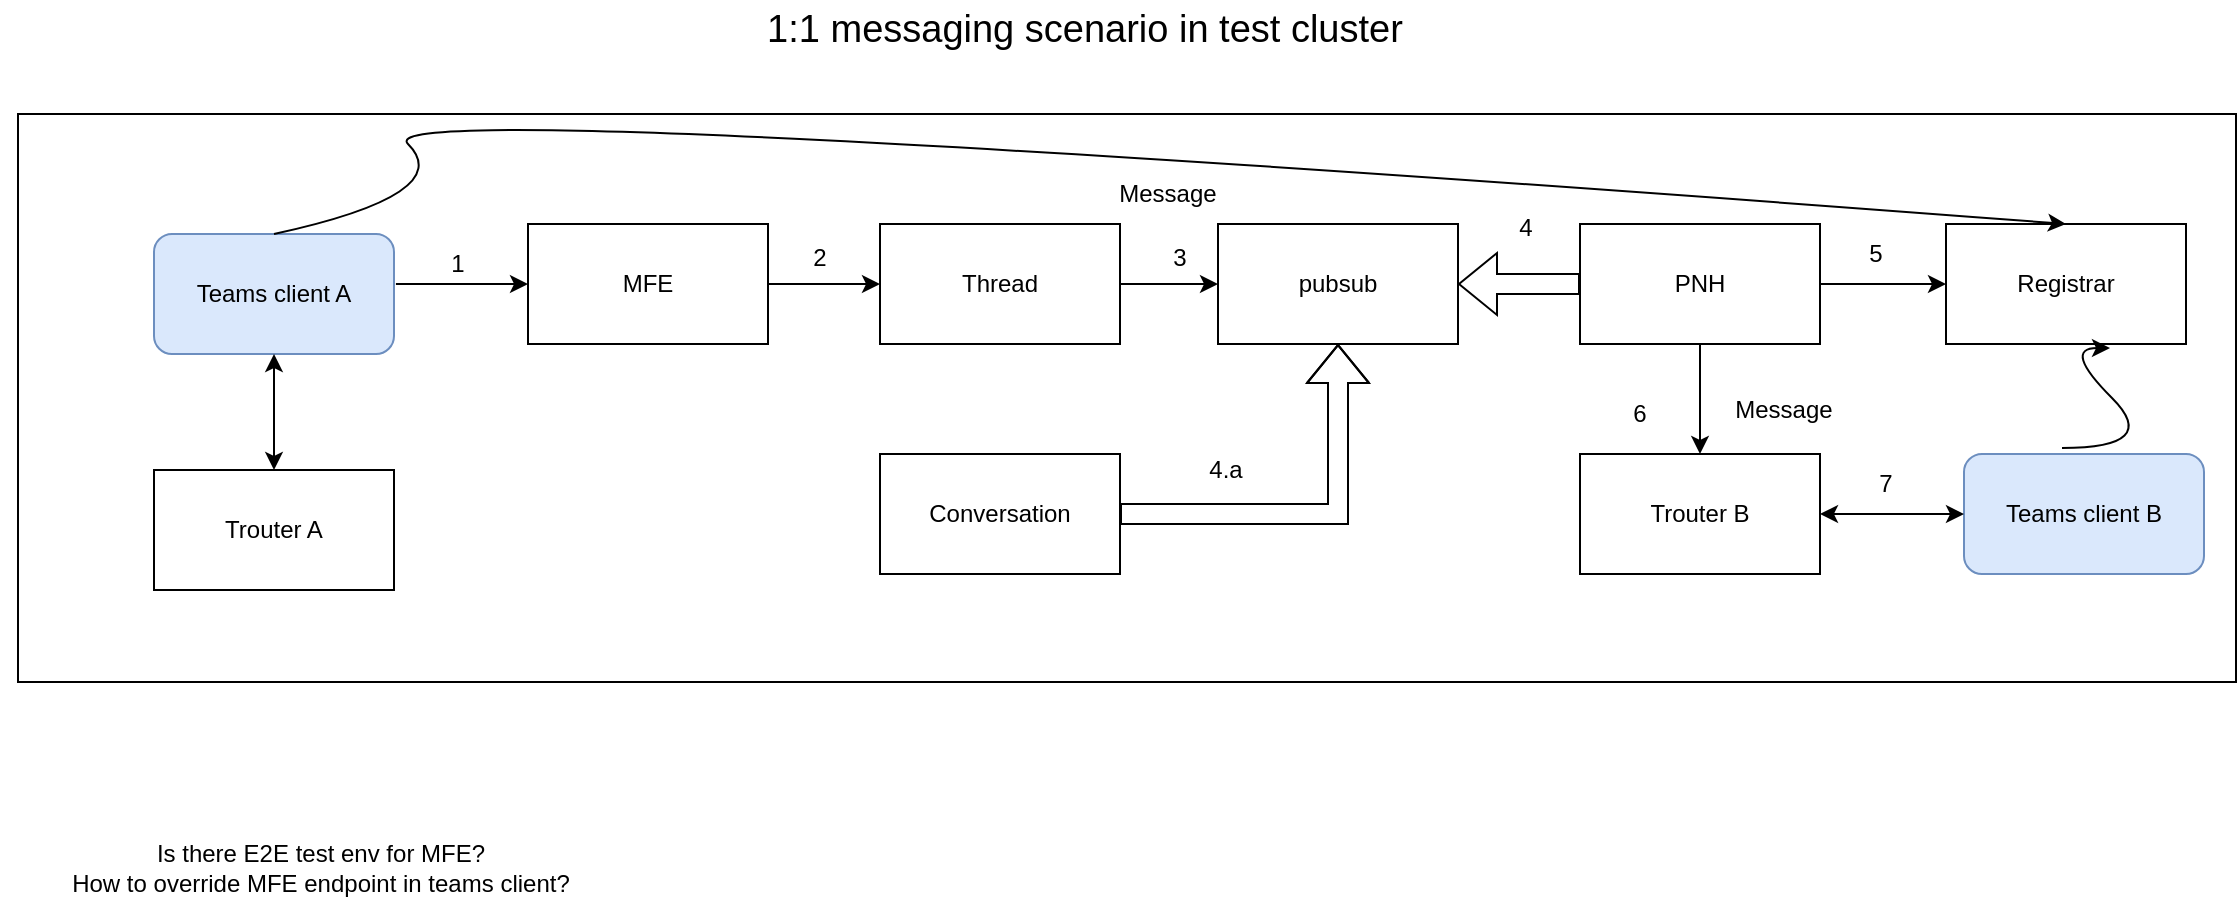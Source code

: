 <mxfile version="24.4.13" type="github">
  <diagram name="Page-1" id="89X0OO9_uZhQcRqU3iFE">
    <mxGraphModel dx="2828" dy="943" grid="0" gridSize="10" guides="1" tooltips="1" connect="1" arrows="1" fold="1" page="1" pageScale="1" pageWidth="1100" pageHeight="850" math="0" shadow="0">
      <root>
        <mxCell id="0" />
        <mxCell id="1" parent="0" />
        <mxCell id="JYjwAP-SkP5F_5M3dpSB-24" value="" style="rounded=0;whiteSpace=wrap;html=1;" vertex="1" parent="1">
          <mxGeometry x="-5" y="247" width="1109" height="284" as="geometry" />
        </mxCell>
        <mxCell id="JYjwAP-SkP5F_5M3dpSB-1" value="Teams client A" style="rounded=1;whiteSpace=wrap;html=1;fillColor=#dae8fc;strokeColor=#6c8ebf;" vertex="1" parent="1">
          <mxGeometry x="63" y="307" width="120" height="60" as="geometry" />
        </mxCell>
        <mxCell id="JYjwAP-SkP5F_5M3dpSB-2" value="Teams client B" style="rounded=1;whiteSpace=wrap;html=1;fillColor=#dae8fc;strokeColor=#6c8ebf;" vertex="1" parent="1">
          <mxGeometry x="968" y="417" width="120" height="60" as="geometry" />
        </mxCell>
        <mxCell id="JYjwAP-SkP5F_5M3dpSB-3" value="MFE" style="rounded=0;whiteSpace=wrap;html=1;" vertex="1" parent="1">
          <mxGeometry x="250" y="302" width="120" height="60" as="geometry" />
        </mxCell>
        <mxCell id="JYjwAP-SkP5F_5M3dpSB-4" value="Thread" style="rounded=0;whiteSpace=wrap;html=1;" vertex="1" parent="1">
          <mxGeometry x="426" y="302" width="120" height="60" as="geometry" />
        </mxCell>
        <mxCell id="JYjwAP-SkP5F_5M3dpSB-5" value="Conversation" style="rounded=0;whiteSpace=wrap;html=1;" vertex="1" parent="1">
          <mxGeometry x="426" y="417" width="120" height="60" as="geometry" />
        </mxCell>
        <mxCell id="JYjwAP-SkP5F_5M3dpSB-6" value="pubsub" style="rounded=0;whiteSpace=wrap;html=1;" vertex="1" parent="1">
          <mxGeometry x="595" y="302" width="120" height="60" as="geometry" />
        </mxCell>
        <mxCell id="JYjwAP-SkP5F_5M3dpSB-7" value="PNH" style="rounded=0;whiteSpace=wrap;html=1;" vertex="1" parent="1">
          <mxGeometry x="776" y="302" width="120" height="60" as="geometry" />
        </mxCell>
        <mxCell id="JYjwAP-SkP5F_5M3dpSB-8" value="Registrar" style="rounded=0;whiteSpace=wrap;html=1;" vertex="1" parent="1">
          <mxGeometry x="959" y="302" width="120" height="60" as="geometry" />
        </mxCell>
        <mxCell id="JYjwAP-SkP5F_5M3dpSB-9" value="Trouter B" style="rounded=0;whiteSpace=wrap;html=1;" vertex="1" parent="1">
          <mxGeometry x="776" y="417" width="120" height="60" as="geometry" />
        </mxCell>
        <mxCell id="JYjwAP-SkP5F_5M3dpSB-10" value="" style="endArrow=classic;startArrow=classic;html=1;rounded=0;exitX=1;exitY=0.5;exitDx=0;exitDy=0;entryX=0;entryY=0.5;entryDx=0;entryDy=0;" edge="1" parent="1" source="JYjwAP-SkP5F_5M3dpSB-9" target="JYjwAP-SkP5F_5M3dpSB-2">
          <mxGeometry width="50" height="50" relative="1" as="geometry">
            <mxPoint x="882" y="539" as="sourcePoint" />
            <mxPoint x="932" y="489" as="targetPoint" />
          </mxGeometry>
        </mxCell>
        <mxCell id="JYjwAP-SkP5F_5M3dpSB-11" value="Trouter A" style="rounded=0;whiteSpace=wrap;html=1;" vertex="1" parent="1">
          <mxGeometry x="63" y="425" width="120" height="60" as="geometry" />
        </mxCell>
        <mxCell id="JYjwAP-SkP5F_5M3dpSB-12" value="" style="endArrow=classic;startArrow=classic;html=1;rounded=0;entryX=0.5;entryY=1;entryDx=0;entryDy=0;exitX=0.5;exitY=0;exitDx=0;exitDy=0;" edge="1" parent="1" source="JYjwAP-SkP5F_5M3dpSB-11" target="JYjwAP-SkP5F_5M3dpSB-1">
          <mxGeometry width="50" height="50" relative="1" as="geometry">
            <mxPoint x="84" y="429" as="sourcePoint" />
            <mxPoint x="134" y="379" as="targetPoint" />
          </mxGeometry>
        </mxCell>
        <mxCell id="JYjwAP-SkP5F_5M3dpSB-13" value="" style="endArrow=classic;html=1;rounded=0;exitX=1.008;exitY=0.417;exitDx=0;exitDy=0;exitPerimeter=0;entryX=0;entryY=0.5;entryDx=0;entryDy=0;" edge="1" parent="1" source="JYjwAP-SkP5F_5M3dpSB-1" target="JYjwAP-SkP5F_5M3dpSB-3">
          <mxGeometry width="50" height="50" relative="1" as="geometry">
            <mxPoint x="217" y="251" as="sourcePoint" />
            <mxPoint x="267" y="201" as="targetPoint" />
          </mxGeometry>
        </mxCell>
        <mxCell id="JYjwAP-SkP5F_5M3dpSB-14" value="" style="endArrow=classic;html=1;rounded=0;exitX=1;exitY=0.5;exitDx=0;exitDy=0;entryX=0;entryY=0.5;entryDx=0;entryDy=0;" edge="1" parent="1" source="JYjwAP-SkP5F_5M3dpSB-3" target="JYjwAP-SkP5F_5M3dpSB-4">
          <mxGeometry width="50" height="50" relative="1" as="geometry">
            <mxPoint x="391" y="287" as="sourcePoint" />
            <mxPoint x="441" y="237" as="targetPoint" />
          </mxGeometry>
        </mxCell>
        <mxCell id="JYjwAP-SkP5F_5M3dpSB-15" value="" style="endArrow=classic;html=1;rounded=0;exitX=1;exitY=0.5;exitDx=0;exitDy=0;" edge="1" parent="1" source="JYjwAP-SkP5F_5M3dpSB-4" target="JYjwAP-SkP5F_5M3dpSB-6">
          <mxGeometry width="50" height="50" relative="1" as="geometry">
            <mxPoint x="605" y="283" as="sourcePoint" />
            <mxPoint x="655" y="233" as="targetPoint" />
          </mxGeometry>
        </mxCell>
        <mxCell id="JYjwAP-SkP5F_5M3dpSB-17" value="" style="endArrow=classic;html=1;rounded=0;exitX=1;exitY=0.5;exitDx=0;exitDy=0;" edge="1" parent="1" source="JYjwAP-SkP5F_5M3dpSB-7" target="JYjwAP-SkP5F_5M3dpSB-8">
          <mxGeometry width="50" height="50" relative="1" as="geometry">
            <mxPoint x="941" y="300" as="sourcePoint" />
            <mxPoint x="991" y="250" as="targetPoint" />
          </mxGeometry>
        </mxCell>
        <mxCell id="JYjwAP-SkP5F_5M3dpSB-18" value="" style="endArrow=classic;html=1;rounded=0;exitX=0.5;exitY=1;exitDx=0;exitDy=0;" edge="1" parent="1" source="JYjwAP-SkP5F_5M3dpSB-7" target="JYjwAP-SkP5F_5M3dpSB-9">
          <mxGeometry width="50" height="50" relative="1" as="geometry">
            <mxPoint x="844" y="635" as="sourcePoint" />
            <mxPoint x="894" y="585" as="targetPoint" />
          </mxGeometry>
        </mxCell>
        <mxCell id="JYjwAP-SkP5F_5M3dpSB-20" value="" style="shape=flexArrow;endArrow=classic;html=1;rounded=0;entryX=1;entryY=0.5;entryDx=0;entryDy=0;" edge="1" parent="1" source="JYjwAP-SkP5F_5M3dpSB-7" target="JYjwAP-SkP5F_5M3dpSB-6">
          <mxGeometry width="50" height="50" relative="1" as="geometry">
            <mxPoint x="711" y="409" as="sourcePoint" />
            <mxPoint x="761" y="359" as="targetPoint" />
          </mxGeometry>
        </mxCell>
        <mxCell id="JYjwAP-SkP5F_5M3dpSB-21" value="" style="shape=flexArrow;endArrow=classic;html=1;rounded=0;exitX=1;exitY=0.5;exitDx=0;exitDy=0;entryX=0.5;entryY=1;entryDx=0;entryDy=0;" edge="1" parent="1" source="JYjwAP-SkP5F_5M3dpSB-5" target="JYjwAP-SkP5F_5M3dpSB-6">
          <mxGeometry width="50" height="50" relative="1" as="geometry">
            <mxPoint x="605" y="461" as="sourcePoint" />
            <mxPoint x="655" y="411" as="targetPoint" />
            <Array as="points">
              <mxPoint x="655" y="447" />
            </Array>
          </mxGeometry>
        </mxCell>
        <mxCell id="JYjwAP-SkP5F_5M3dpSB-22" value="Message" style="text;html=1;align=center;verticalAlign=middle;whiteSpace=wrap;rounded=0;" vertex="1" parent="1">
          <mxGeometry x="540" y="272" width="60" height="30" as="geometry" />
        </mxCell>
        <mxCell id="JYjwAP-SkP5F_5M3dpSB-23" value="Message" style="text;html=1;align=center;verticalAlign=middle;whiteSpace=wrap;rounded=0;" vertex="1" parent="1">
          <mxGeometry x="848" y="380" width="60" height="30" as="geometry" />
        </mxCell>
        <mxCell id="JYjwAP-SkP5F_5M3dpSB-25" value="Is there E2E test env for MFE?&lt;div&gt;How to override MFE endpoint in teams client?&lt;/div&gt;" style="text;html=1;align=center;verticalAlign=middle;whiteSpace=wrap;rounded=0;" vertex="1" parent="1">
          <mxGeometry x="-14" y="609" width="321" height="30" as="geometry" />
        </mxCell>
        <mxCell id="JYjwAP-SkP5F_5M3dpSB-26" value="" style="curved=1;endArrow=classic;html=1;rounded=0;exitX=0.5;exitY=0;exitDx=0;exitDy=0;entryX=0.5;entryY=0;entryDx=0;entryDy=0;" edge="1" parent="1" source="JYjwAP-SkP5F_5M3dpSB-1" target="JYjwAP-SkP5F_5M3dpSB-8">
          <mxGeometry width="50" height="50" relative="1" as="geometry">
            <mxPoint x="165" y="287" as="sourcePoint" />
            <mxPoint x="364" y="193" as="targetPoint" />
            <Array as="points">
              <mxPoint x="215" y="287" />
              <mxPoint x="165" y="237" />
            </Array>
          </mxGeometry>
        </mxCell>
        <mxCell id="JYjwAP-SkP5F_5M3dpSB-27" value="" style="curved=1;endArrow=classic;html=1;rounded=0;" edge="1" parent="1">
          <mxGeometry width="50" height="50" relative="1" as="geometry">
            <mxPoint x="1017" y="414" as="sourcePoint" />
            <mxPoint x="1041" y="364" as="targetPoint" />
            <Array as="points">
              <mxPoint x="1067" y="414" />
              <mxPoint x="1017" y="364" />
            </Array>
          </mxGeometry>
        </mxCell>
        <mxCell id="JYjwAP-SkP5F_5M3dpSB-30" value="1" style="text;html=1;align=center;verticalAlign=middle;whiteSpace=wrap;rounded=0;" vertex="1" parent="1">
          <mxGeometry x="185" y="307" width="60" height="30" as="geometry" />
        </mxCell>
        <mxCell id="JYjwAP-SkP5F_5M3dpSB-31" value="2" style="text;html=1;align=center;verticalAlign=middle;whiteSpace=wrap;rounded=0;" vertex="1" parent="1">
          <mxGeometry x="366" y="304" width="60" height="30" as="geometry" />
        </mxCell>
        <mxCell id="JYjwAP-SkP5F_5M3dpSB-32" value="3" style="text;html=1;align=center;verticalAlign=middle;whiteSpace=wrap;rounded=0;" vertex="1" parent="1">
          <mxGeometry x="546" y="304" width="60" height="30" as="geometry" />
        </mxCell>
        <mxCell id="JYjwAP-SkP5F_5M3dpSB-33" value="4" style="text;html=1;align=center;verticalAlign=middle;whiteSpace=wrap;rounded=0;" vertex="1" parent="1">
          <mxGeometry x="719" y="289" width="60" height="30" as="geometry" />
        </mxCell>
        <mxCell id="JYjwAP-SkP5F_5M3dpSB-34" value="5" style="text;html=1;align=center;verticalAlign=middle;whiteSpace=wrap;rounded=0;" vertex="1" parent="1">
          <mxGeometry x="894" y="302" width="60" height="30" as="geometry" />
        </mxCell>
        <mxCell id="JYjwAP-SkP5F_5M3dpSB-35" value="6" style="text;html=1;align=center;verticalAlign=middle;whiteSpace=wrap;rounded=0;" vertex="1" parent="1">
          <mxGeometry x="776" y="382" width="60" height="30" as="geometry" />
        </mxCell>
        <mxCell id="JYjwAP-SkP5F_5M3dpSB-36" value="4.a" style="text;html=1;align=center;verticalAlign=middle;whiteSpace=wrap;rounded=0;" vertex="1" parent="1">
          <mxGeometry x="569" y="410" width="60" height="30" as="geometry" />
        </mxCell>
        <mxCell id="JYjwAP-SkP5F_5M3dpSB-37" value="&lt;font style=&quot;font-size: 19px;&quot;&gt;1:1 messaging scenario in test cluster&lt;/font&gt;" style="text;html=1;align=center;verticalAlign=middle;whiteSpace=wrap;rounded=0;" vertex="1" parent="1">
          <mxGeometry x="345" y="190" width="367" height="30" as="geometry" />
        </mxCell>
        <mxCell id="JYjwAP-SkP5F_5M3dpSB-40" value="7" style="text;html=1;align=center;verticalAlign=middle;whiteSpace=wrap;rounded=0;" vertex="1" parent="1">
          <mxGeometry x="899" y="417" width="60" height="30" as="geometry" />
        </mxCell>
      </root>
    </mxGraphModel>
  </diagram>
</mxfile>
